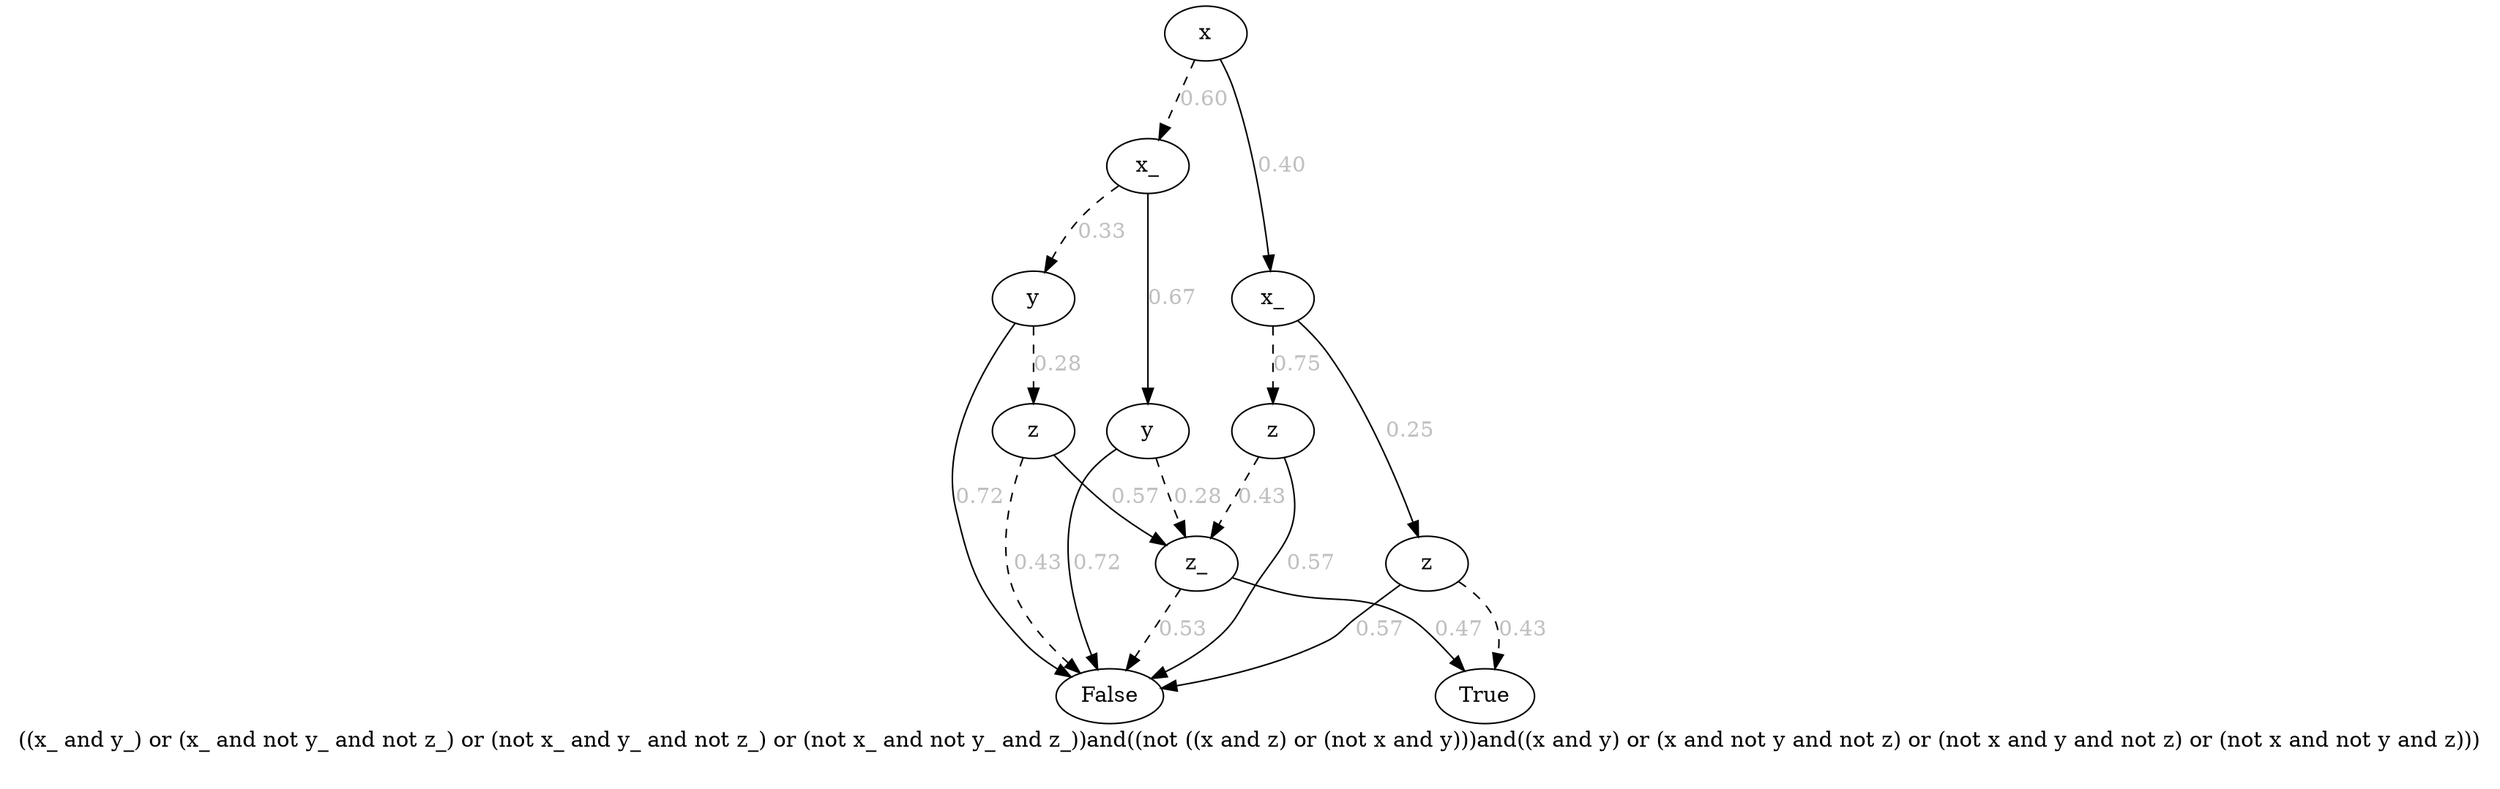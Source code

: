 digraph{
label="((x_ and y_) or (x_ and not y_ and not z_) or (not x_ and y_ and not z_) or (not x_ and not y_ and z_))and((not ((x and z) or (not x and y)))and((x and y) or (x and not y and not z) or (not x and y and not z) or (not x and not y and z)))\n\n"
1987287148304[label=x]1987287142544[label="x_
"]
1987287148304 -> 1987287142544[style=dashed label="0.60" fontcolor = gray]
1987287140624[label="y
"]
1987287142544 -> 1987287140624[style=dashed label="0.33" fontcolor = gray]
1987287147984[label="z
"]
1987287140624 -> 1987287147984[style=dashed label="0.28" fontcolor = gray]
1987287101072[label="False
"]
1987287147984 -> 1987287101072[style=dashed label="0.43" fontcolor = gray]
1987287140784[label="z_
"]
1987287147984 -> 1987287140784 [label="0.57" fontcolor = gray]
1987287101072[label="False
"]
1987287140784 -> 1987287101072[style=dashed label="0.53" fontcolor = gray]
1987287100592[label="True
"]
1987287140784 -> 1987287100592 [label="0.47" fontcolor = gray]
1987287101072[label="False
"]
1987287140624 -> 1987287101072 [label="0.72" fontcolor = gray]
1987287143504[label="y
"]
1987287142544 -> 1987287143504 [label="0.67" fontcolor = gray]
1987287140784[label="z_
"]
1987287143504 -> 1987287140784[style=dashed label="0.28" fontcolor = gray]
1987287101072[label="False
"]
1987287143504 -> 1987287101072 [label="0.72" fontcolor = gray]
1987287145424[label="x_
"]
1987287148304 -> 1987287145424 [label="0.40" fontcolor = gray]
1987287138704[label="z
"]
1987287145424 -> 1987287138704[style=dashed label="0.75" fontcolor = gray]
1987287140784[label="z_
"]
1987287138704 -> 1987287140784[style=dashed label="0.43" fontcolor = gray]
1987287101072[label="False
"]
1987287138704 -> 1987287101072 [label="0.57" fontcolor = gray]
1987287139024[label="z
"]
1987287145424 -> 1987287139024 [label="0.25" fontcolor = gray]
1987287100592[label="True
"]
1987287139024 -> 1987287100592[style=dashed label="0.43" fontcolor = gray]
1987287101072[label="False
"]
1987287139024 -> 1987287101072 [label="0.57" fontcolor = gray]
}